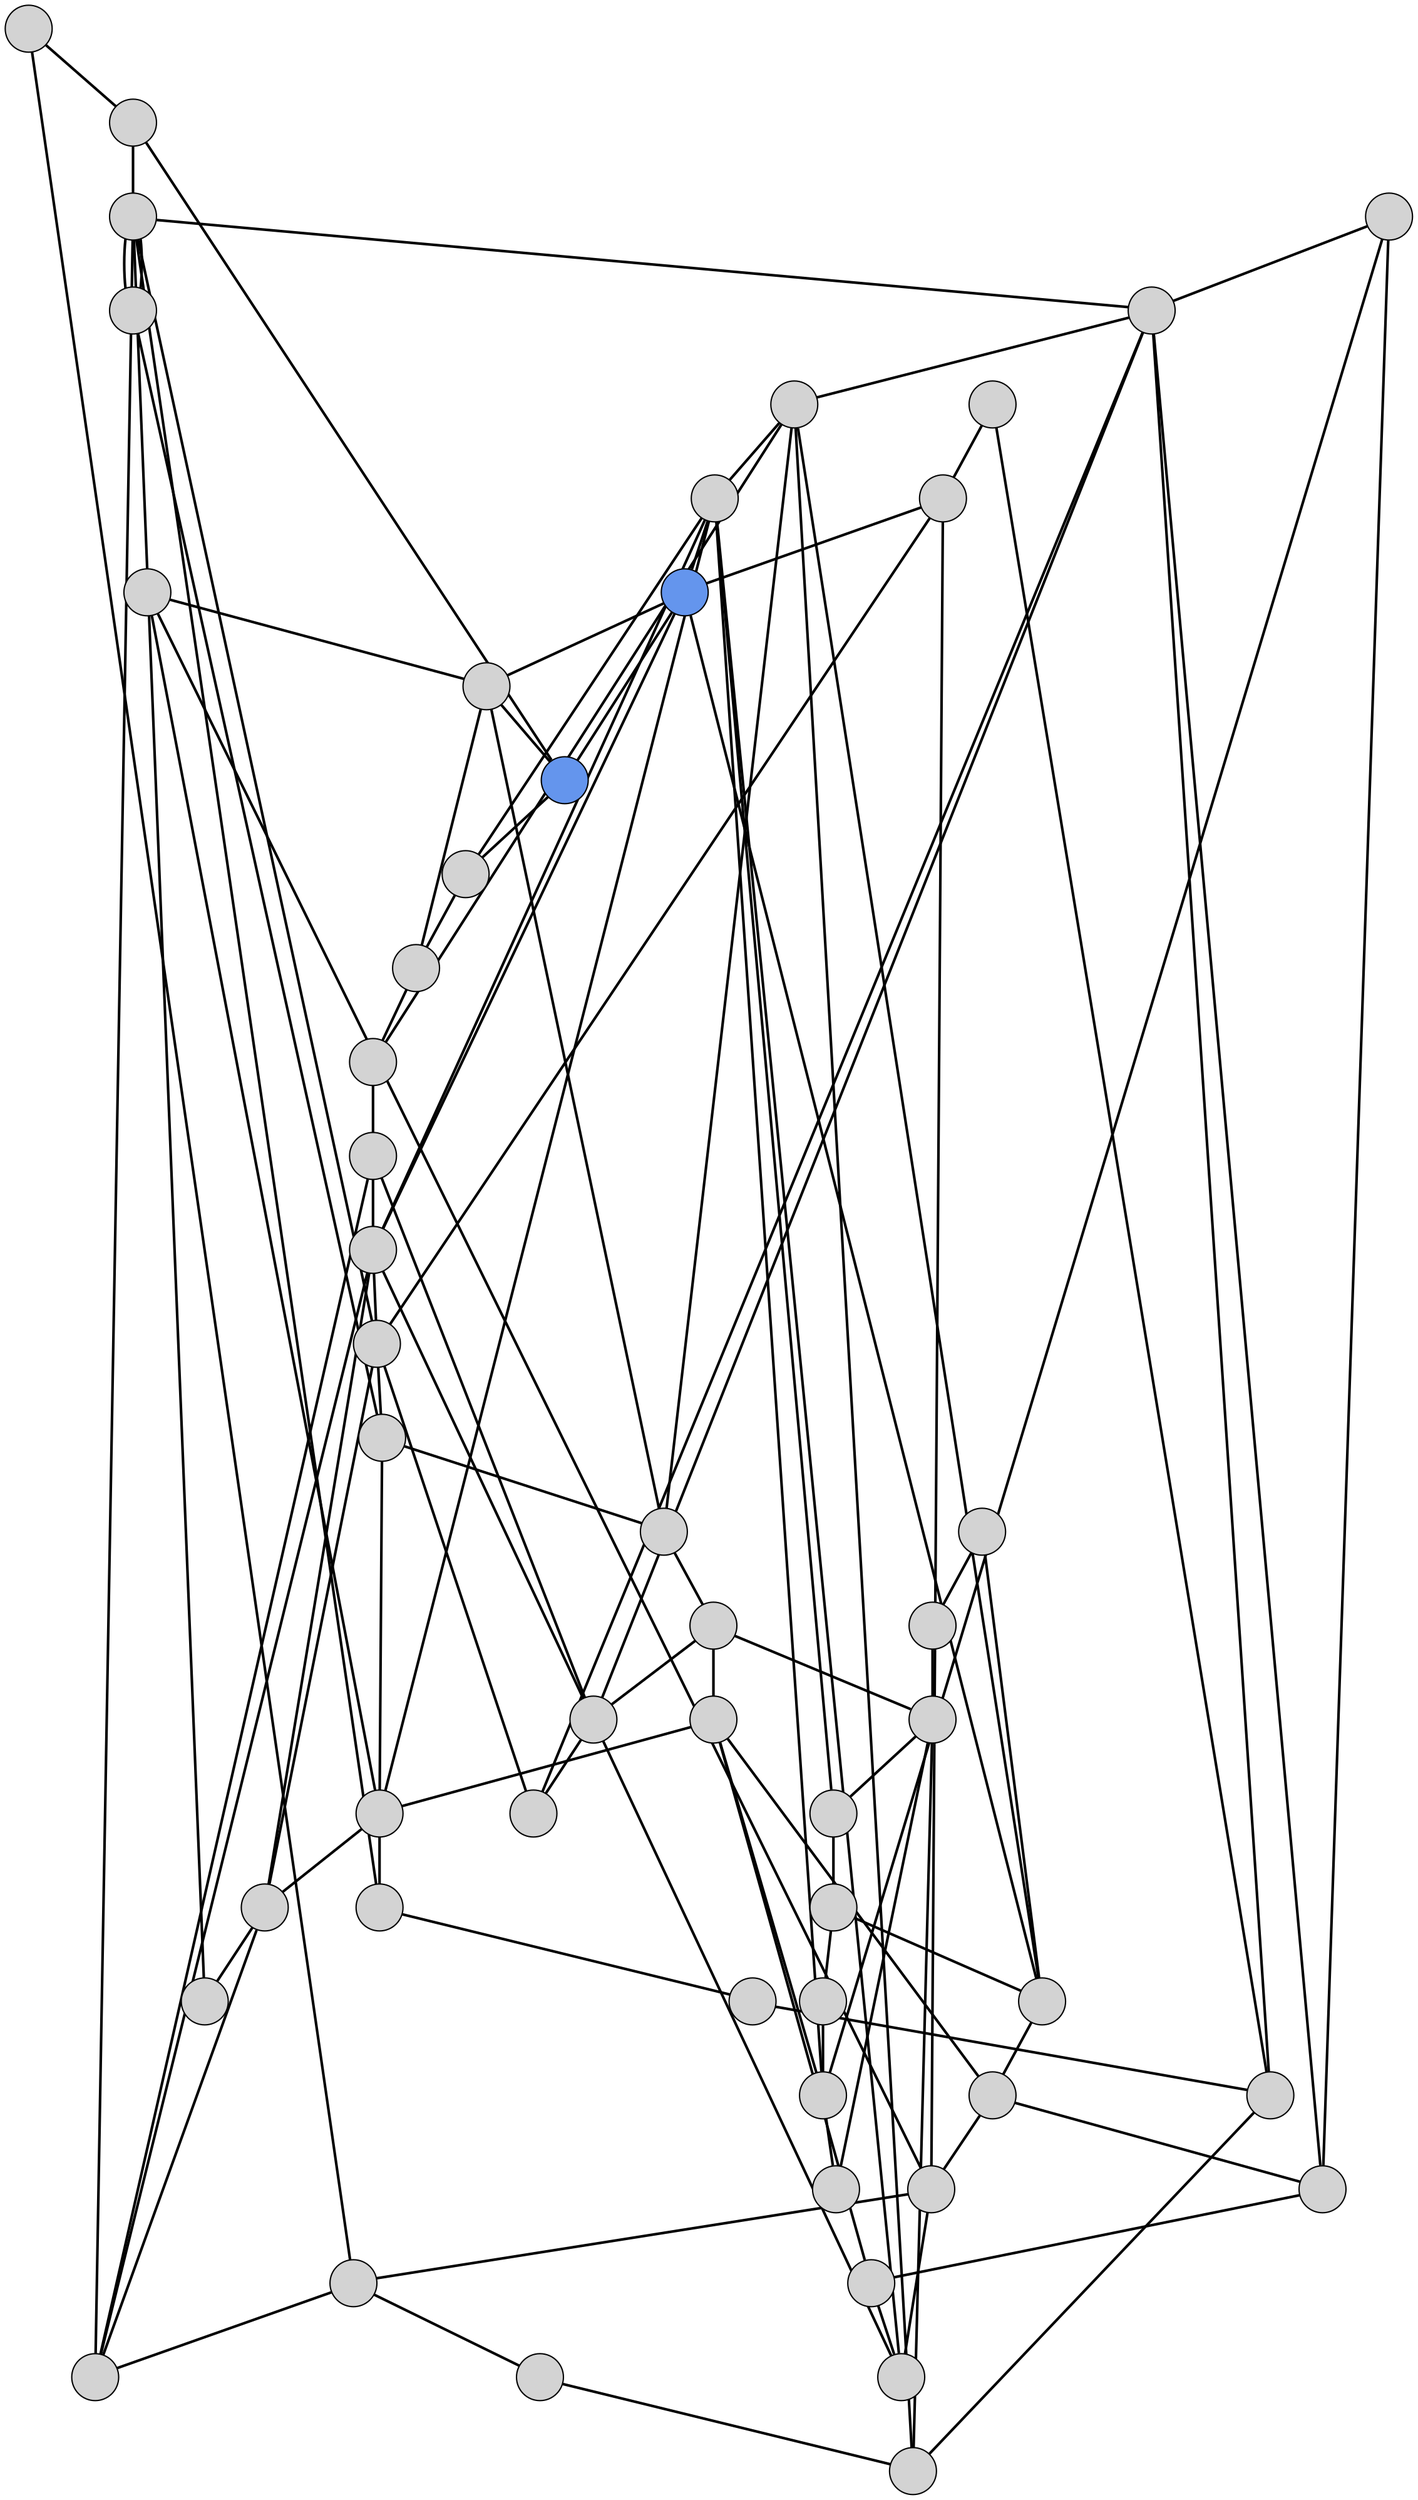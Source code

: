 graph G {
        graph [K=1,
                bb="0,0,1216,1042",
                outputorder=edgesfirst,
                splines=line
        ];
        node [fixedsize=true,
                fontname=Arial,        
                fontsize=10,
                label="\N",
                shape=circle,
                style=filled
        ];
        edge [arrowhead=none,
                penwidth=2
        ];
        1       [height=0.5,
                label="",
                pos="18.238,341.37!",
                width=0.5];
        30      [height=0.5,
                label="",
                pos="157.83,433.16!",
                width=0.5];
        40      [height=0.5,
                label="",
                pos="270.2,373.94!",
                width=0.5];
        24      [height=0.5,
                label="",
                pos="335.91,669.45!",
                width=0.5];
        44      [fillcolor=cornflowerblue,
                height=0.5,
                label="",
                pos="311.58,201.34!",
                width=0.5];
        47      [height=0.5,
                label="",
                pos="327.42,488.04!",
                width=0.5];
        22      [height=0.5,
                label="",
                pos="499.02,490.58!",
                width=0.5];
        8       [height=0.5,
                label="",
                pos="721.38,344.9!",
                width=0.5];
        46      [height=0.5,
                label="",
                pos="780.14,579.61!",
                width=0.5];
        16      [height=0.5,
                label="",
                pos="671.31,306.45!",
                width=0.5];
        39      [height=0.5,
                label="",
                pos="451.37,418.56!",
                width=0.5];
        50      [height=0.5,
                label="",
                pos="613.61,228.92!",
                width=0.5];
        32      [fillcolor=cornflowerblue,
                height=0.5,
                label="",
                pos="538.88,246.61!",
                width=0.5];
        10      [height=0.5,
                label="",
                pos="844.32,532.78!",
                width=0.5];
        25      [height=0.5,
                label="",
                pos="731.46,648.88!",
                width=0.5];
        19      [height=0.5,
                label="",
                pos="776.05,421.05!",
                width=0.5];
        33      [height=0.5,
                label="",
                pos="1035.7,422.09!",
                width=0.5];
        12      [height=0.5,
                label="",
                pos="645.81,596.55!",
                width=0.5];
        27      [height=0.5,
                label="",
                pos="623.16,771.92!",
                width=0.5];
        35      [height=0.5,
                label="",
                pos="520.9,564.51!",
                width=0.5];
        15      [height=0.5,
                label="",
                pos="946.83,382.4!",
                width=0.5];
        43      [height=0.5,
                label="",
                pos="733.35,262.99!",
                width=0.5];
        9       [height=0.5,
                label="",
                pos="930.2,251.82!",
                width=0.5];
        48      [height=0.5,
                label="",
                pos="1197.6,446!",
                width=0.5];
        36      [height=0.5,
                label="",
                pos="717.54,801.11!",
                width=0.5];
        17      [height=0.5,
                label="",
                pos="833.12,429.46!",
                width=0.5];
        21      [height=0.5,
                label="",
                pos="811.53,268.67!",
                width=0.5];
        13      [height=0.5,
                label="",
                pos="266.69,865.36!",
                width=0.5];
        38      [height=0.5,
                label="",
                pos="456.99,695.2!",
                width=0.5];
        29      [height=0.5,
                label="",
                pos="616.79,483.12!",
                width=0.5];
        49      [height=0.5,
                label="",
                pos="114.51,731.26!",
                width=0.5];
        14      [height=0.5,
                label="",
                pos="423.28,636.67!",
                width=0.5];
        18      [height=0.5,
                label="",
                pos="317.2,583.17!",
                width=0.5];
        37      [height=0.5,
                label="",
                pos="462.69,97.241!",
                width=0.5];
        34      [height=0.5,
                label="",
                pos="461.47,836.62!",
                width=0.5];
        2       [height=0.5,
                label="",
                pos="373.52,377.5!",
                width=0.5];
        42      [height=0.5,
                label="",
                pos="427,217.55!",
                width=0.5];
        11      [height=0.5,
                label="",
                pos="458.63,311.38!",
                width=0.5];
        26      [height=0.5,
                label="",
                pos="441.31,17.81!",
                width=0.5];
        41      [height=0.5,
                label="",
                pos="585.31,178.5!",
                width=0.5];
        31      [height=0.5,
                label="",
                pos="537.64,409.5!",
                width=0.5];
        28      [height=0.5,
                label="",
                pos="804.71,157.84!",
                width=0.5];
        3       [height=0.5,
                label="",
                pos="1057.1,46.122!",
                width=0.5];
        20      [height=0.5,
                label="",
                pos="1172.2,230.26!",
                width=0.5];
        6       [height=0.5,
                label="",
                pos="1056.7,134.17!",
                width=0.5];
        45      [height=0.5,
                label="",
                pos="1174.3,274.79!",
                width=0.5];
        4       [height=0.5,
                label="",
                pos="922.38,592.57!",
                width=0.5];
        23      [height=0.5,
                label="",
                pos="608.44,1024!",
                width=0.5];
        5       [height=0.5,
                label="",
                pos="522.9,779.65!",
                width=0.5];
        7       [height=0.5,
                label="",
                pos="453.33,538.68!",
                width=0.5];
        32 -- 28        [f=1];
        1 -- 30 [f=1];
        1 -- 40 [f=14];
        30 -- 24        [f=1];
        30 -- 44        [f=15];
        40 -- 47        [f=1];
        40 -- 22        [f=1];
        8 -- 46 [f=1];
        8 -- 16 [f=18];
        16 -- 39        [f=8];
        16 -- 50        [f=2];
        16 -- 32        [f=14];
        10 -- 25        [f=1];
        10 -- 19        [f=5];
        10 -- 33        [f=1];
        25 -- 12        [f=1];
        25 -- 27        [f=1];
        19 -- 35        [f=4];
        19 -- 15        [f=9];
        19 -- 43        [f=4];
        33 -- 46        [f=3];
        33 -- 9 [f=2];
        33 -- 48        [f=17];
        12 -- 8 [f=1];
        12 -- 36        [f=5];
        12 -- 17        [f=16];
        36 -- 46        [f=4];
        17 -- 21        [f=4];
        13 -- 38        [f=1];
        13 -- 24        [f=19];
        38 -- 29        [f=1];
        38 -- 35        [f=15];
        24 -- 12        [f=19];
        24 -- 13        [f=1];
        24 -- 49        [f=1];
        24 -- 47        [f=12];
        27 -- 12        [f=1];
        27 -- 14        [f=8];
        14 -- 38        [f=18];
        14 -- 24        [f=15];
        14 -- 18        [f=2];
        29 -- 8 [f=17];
        29 -- 10        [f=1];
        44 -- 37        [f=2];
        44 -- 32        [f=15];
        35 -- 16        [f=6];
        35 -- 18        [f=16];
        35 -- 34        [f=4];
        2 -- 35 [f=3];
        2 -- 42 [f=2];
        2 -- 11 [f=19];
        42 -- 29        [f=12];
        42 -- 44        [f=2];
        11 -- 40        [f=1];
        11 -- 50        [f=1];
        18 -- 49        [f=2];
        18 -- 47        [f=20];
        26 -- 42        [f=15];
        26 -- 41        [f=2];
        41 -- 8 [f=16];
        41 -- 31        [f=2];
        31 -- 25        [f=14];
        31 -- 47        [f=17];
        31 -- 39        [f=2];
        39 -- 47        [f=10];
        39 -- 14        [f=2];
        39 -- 18        [f=17];
        39 -- 50        [f=2];
        37 -- 16        [f=14];
        37 -- 26        [f=2];
        32 -- 42        [f=15];
        32 -- 39        [f=13];
        3 -- 20 [f=2];
        3 -- 28 [f=19];
        20 -- 33        [f=2];
        28 -- 8 [f=18];
        28 -- 43        [f=1];
        6 -- 28 [f=10];
        6 -- 45 [f=2];
        45 -- 15        [f=2];
        9 -- 16 [f=1];
        9 -- 6  [f=2];
        15 -- 16        [f=2];
        15 -- 48        [f=2];
        4 -- 12 [f=16];
        4 -- 17 [f=4];
        4 -- 15 [f=6];
        21 -- 19        [f=4];
        21 -- 50        [f=4];
        43 -- 17        [f=19];
        43 -- 11        [f=1];
        23 -- 36        [f=4];
        34 -- 24        [f=11];
        34 -- 23        [f=4];
        5 -- 36 [f=6];
        5 -- 7  [f=1];
        7 -- 14 [f=17];
        7 -- 11 [f=2];
        7 -- 32 [f=1];
        22 -- 46        [f=1];
}